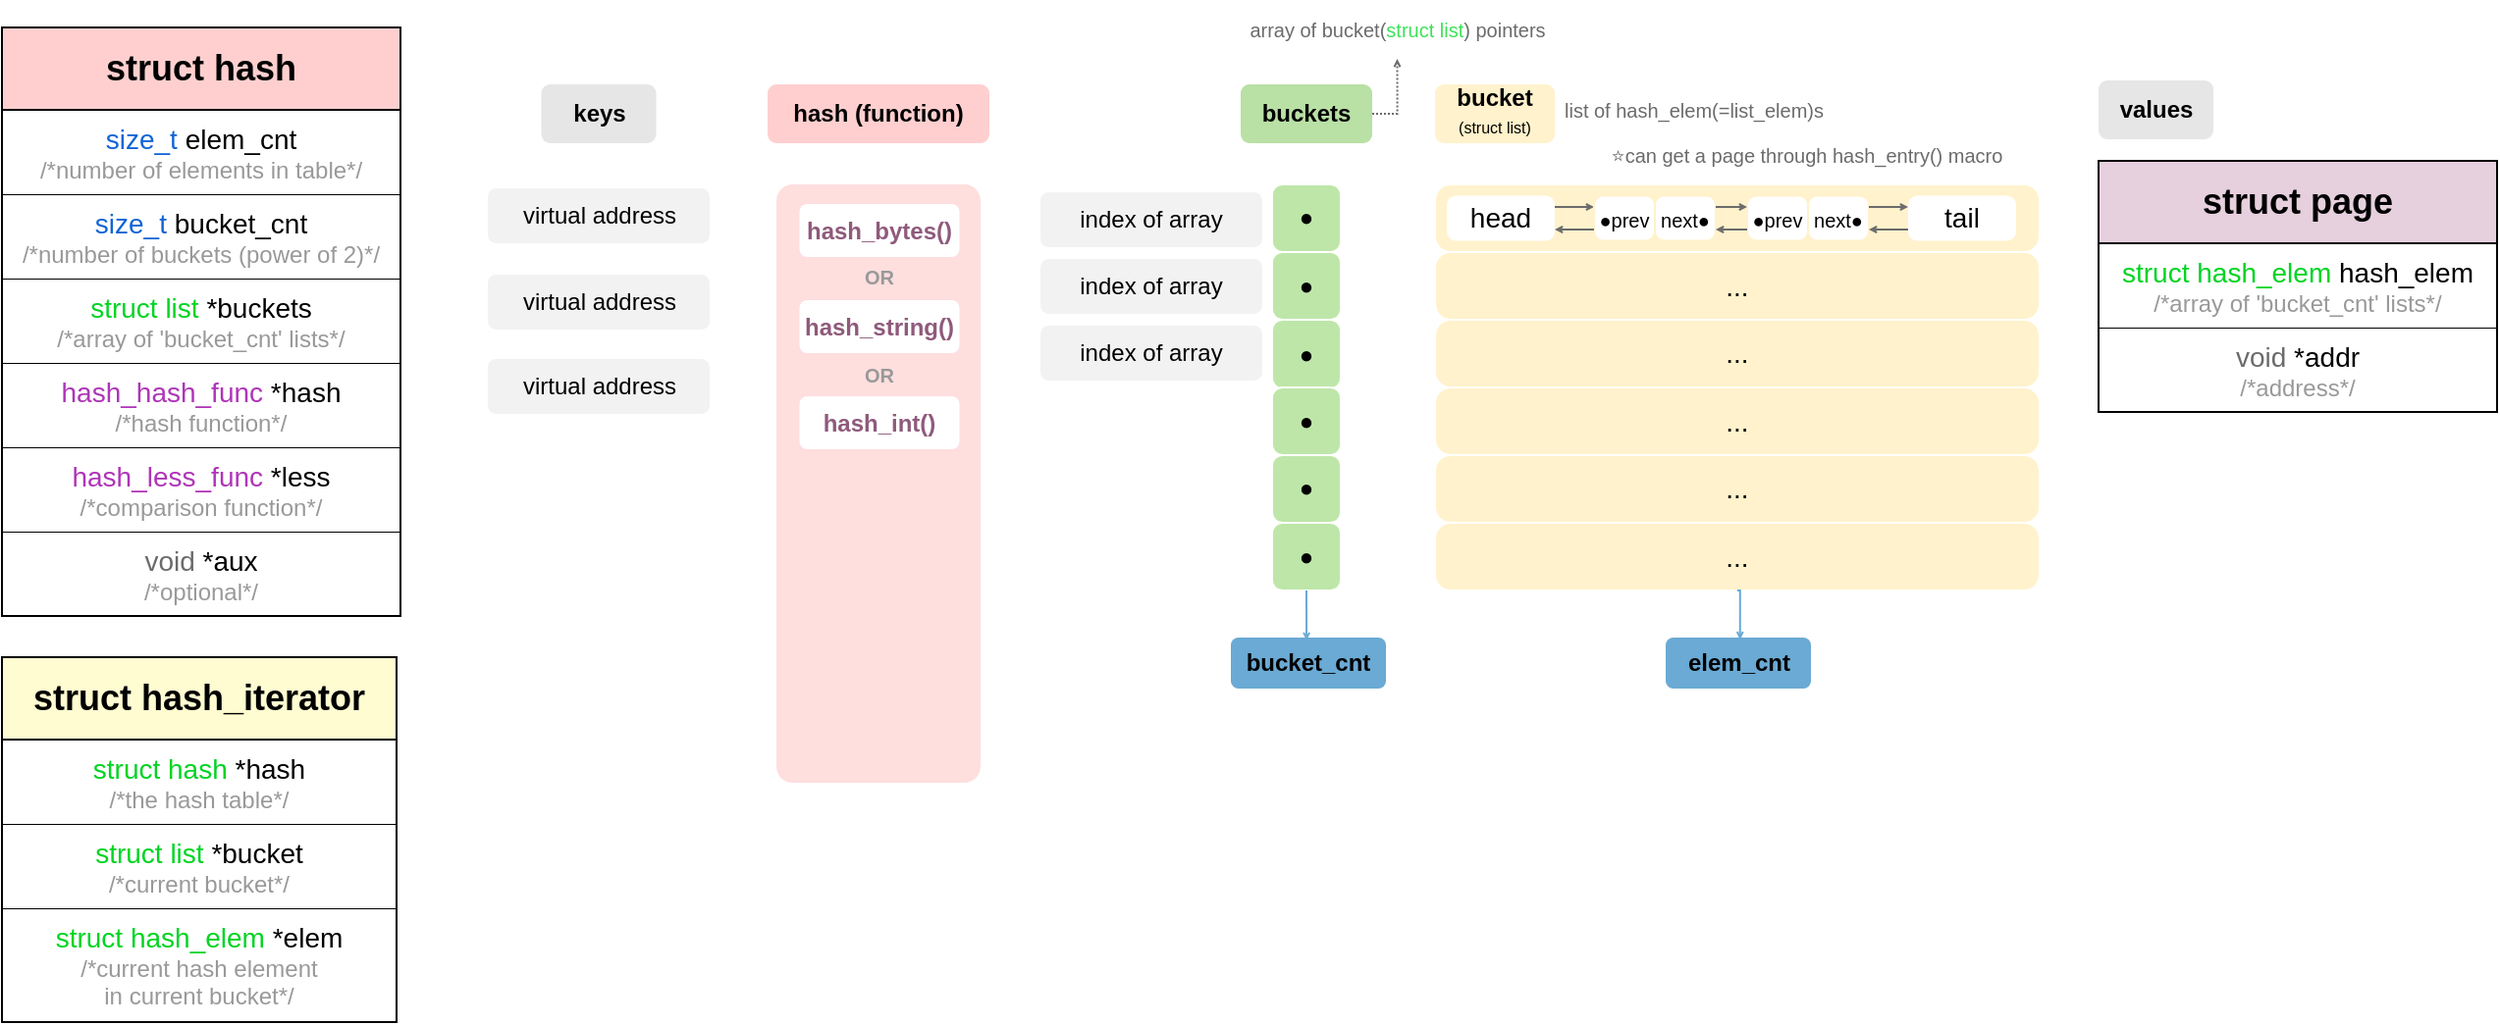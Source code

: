 <mxfile version="20.8.3" type="github">
  <diagram id="esIEkL9ELhrgGPxcgCet" name="페이지-1">
    <mxGraphModel dx="3022" dy="2049" grid="1" gridSize="10" guides="1" tooltips="1" connect="1" arrows="1" fold="1" page="1" pageScale="1" pageWidth="827" pageHeight="1169" math="0" shadow="0">
      <root>
        <mxCell id="0" />
        <mxCell id="1" parent="0" />
        <mxCell id="l3z0vZk599ucMZhZUDQ2-1" value="&lt;b&gt;&lt;font style=&quot;font-size: 18px;&quot;&gt;struct hash&lt;/font&gt;&lt;/b&gt;" style="swimlane;fontStyle=0;childLayout=stackLayout;horizontal=1;startSize=42;horizontalStack=0;resizeParent=1;resizeParentMax=0;resizeLast=0;collapsible=1;marginBottom=0;whiteSpace=wrap;html=1;fontSize=12;swimlaneLine=1;rotation=0;swimlaneHead=1;swimlaneBody=1;arcSize=15;noLabel=0;overflow=width;connectable=1;dropTarget=1;expand=1;autosize=1;resizeHeight=1;enumerate=0;comic=0;treeFolding=0;deletable=1;cloneable=1;container=0;movable=1;resizable=1;rotatable=1;editable=1;fillColor=#FFCFCF;" vertex="1" parent="1">
          <mxGeometry x="-865" y="-262" width="203" height="300" as="geometry" />
        </mxCell>
        <mxCell id="l3z0vZk599ucMZhZUDQ2-2" value="&lt;font style=&quot;font-size: 14px;&quot;&gt;&lt;font color=&quot;#1165d4&quot; style=&quot;font-size: 14px;&quot;&gt;size_t&lt;/font&gt; elem_cnt &lt;/font&gt;&lt;br&gt;&lt;font color=&quot;#999999&quot;&gt;/*number of elements in table*/&lt;/font&gt;" style="text;strokeColor=default;fillColor=none;align=center;verticalAlign=middle;spacingLeft=4;spacingRight=4;overflow=width;points=[[0,0.5],[1,0.5]];portConstraint=eastwest;rotatable=0;whiteSpace=wrap;html=1;fontSize=12;resizeWidth=0;autosize=1;absoluteArcSize=0;part=0;backgroundOutline=0;labelPosition=center;verticalLabelPosition=middle;textDirection=ltr;strokeWidth=0.5;" vertex="1" parent="l3z0vZk599ucMZhZUDQ2-1">
          <mxGeometry y="42" width="203" height="43" as="geometry" />
        </mxCell>
        <mxCell id="l3z0vZk599ucMZhZUDQ2-3" value="&lt;font style=&quot;font-size: 14px;&quot;&gt;&lt;font color=&quot;#1165d4&quot; style=&quot;font-size: 14px;&quot;&gt;size_t&lt;/font&gt; bucket_cnt&lt;/font&gt;&lt;br&gt;&lt;font color=&quot;#999999&quot;&gt;/*number of buckets (power of 2)*/&lt;/font&gt;" style="text;strokeColor=default;fillColor=none;align=center;verticalAlign=middle;spacingLeft=4;spacingRight=4;overflow=width;points=[[0,0.5],[1,0.5]];portConstraint=eastwest;rotatable=0;whiteSpace=wrap;html=1;fontSize=12;autosize=1;strokeWidth=0.5;" vertex="1" parent="l3z0vZk599ucMZhZUDQ2-1">
          <mxGeometry y="85" width="203" height="43" as="geometry" />
        </mxCell>
        <mxCell id="l3z0vZk599ucMZhZUDQ2-4" value="&lt;font style=&quot;font-size: 14px;&quot;&gt;&lt;font style=&quot;font-size: 14px;&quot; color=&quot;#00d423&quot;&gt;struct list&lt;/font&gt; *buckets&lt;/font&gt;&lt;br&gt;&lt;font color=&quot;#999999&quot;&gt;/*array of &#39;bucket_cnt&#39; lists*/&lt;/font&gt;" style="text;strokeColor=default;fillColor=none;align=center;verticalAlign=middle;spacingLeft=4;spacingRight=4;overflow=width;points=[[0,0.5],[1,0.5]];portConstraint=eastwest;rotatable=0;whiteSpace=wrap;html=1;fontSize=12;autosize=1;strokeWidth=0.5;" vertex="1" parent="l3z0vZk599ucMZhZUDQ2-1">
          <mxGeometry y="128" width="203" height="43" as="geometry" />
        </mxCell>
        <mxCell id="l3z0vZk599ucMZhZUDQ2-5" value="&lt;font style=&quot;font-size: 14px;&quot;&gt;&lt;font color=&quot;#af35b8&quot;&gt;hash_hash_func&lt;/font&gt; *hash&lt;/font&gt;&lt;br&gt;&lt;font color=&quot;#999999&quot;&gt;/*hash function*/&lt;/font&gt;" style="text;strokeColor=default;fillColor=none;align=center;verticalAlign=middle;spacingLeft=4;spacingRight=4;overflow=width;points=[[0,0.5],[1,0.5]];portConstraint=eastwest;rotatable=0;whiteSpace=wrap;html=1;fontSize=12;autosize=1;strokeWidth=0.5;" vertex="1" parent="l3z0vZk599ucMZhZUDQ2-1">
          <mxGeometry y="171" width="203" height="43" as="geometry" />
        </mxCell>
        <mxCell id="l3z0vZk599ucMZhZUDQ2-6" value="&lt;font style=&quot;font-size: 14px;&quot;&gt;&lt;font color=&quot;#af35b8&quot;&gt;hash_less_func&lt;/font&gt; *less&lt;/font&gt;&lt;br&gt;&lt;font color=&quot;#999999&quot;&gt;/*comparison function*/&lt;/font&gt;" style="text;strokeColor=default;fillColor=none;align=center;verticalAlign=middle;spacingLeft=4;spacingRight=4;overflow=width;points=[[0,0.5],[1,0.5]];portConstraint=eastwest;rotatable=0;whiteSpace=wrap;html=1;fontSize=12;autosize=1;strokeWidth=0.5;" vertex="1" parent="l3z0vZk599ucMZhZUDQ2-1">
          <mxGeometry y="214" width="203" height="43" as="geometry" />
        </mxCell>
        <mxCell id="l3z0vZk599ucMZhZUDQ2-7" value="&lt;font style=&quot;font-size: 14px;&quot;&gt;&lt;font color=&quot;#6b6b6b&quot;&gt;void&lt;/font&gt; *aux&lt;/font&gt;&lt;br&gt;&lt;font color=&quot;#999999&quot;&gt;/*optional*/&lt;/font&gt;" style="text;strokeColor=default;fillColor=none;align=center;verticalAlign=middle;spacingLeft=4;spacingRight=4;overflow=width;points=[[0,0.5],[1,0.5]];portConstraint=eastwest;rotatable=0;whiteSpace=wrap;html=1;fontSize=12;autosize=1;strokeWidth=0.5;" vertex="1" parent="l3z0vZk599ucMZhZUDQ2-1">
          <mxGeometry y="257" width="203" height="43" as="geometry" />
        </mxCell>
        <mxCell id="l3z0vZk599ucMZhZUDQ2-8" value="&lt;b&gt;&lt;font style=&quot;font-size: 18px;&quot;&gt;struct hash_iterator&lt;/font&gt;&lt;/b&gt;" style="swimlane;fontStyle=0;childLayout=stackLayout;horizontal=1;startSize=42;horizontalStack=0;resizeParent=1;resizeParentMax=0;resizeLast=0;collapsible=1;marginBottom=0;whiteSpace=wrap;html=1;fontSize=12;swimlaneLine=1;rotation=0;swimlaneHead=1;swimlaneBody=1;arcSize=15;noLabel=0;overflow=width;connectable=1;dropTarget=1;expand=1;autosize=1;resizeHeight=1;enumerate=0;comic=0;treeFolding=0;deletable=1;cloneable=1;container=0;movable=1;resizable=1;rotatable=1;editable=1;fillColor=#FFFCD1;" vertex="1" parent="1">
          <mxGeometry x="-865" y="59" width="201" height="186" as="geometry" />
        </mxCell>
        <mxCell id="l3z0vZk599ucMZhZUDQ2-9" value="&lt;font style=&quot;font-size: 14px;&quot;&gt;&lt;font color=&quot;#00d423&quot; style=&quot;font-size: 14px;&quot;&gt;struct hash&lt;/font&gt;&amp;nbsp;*hash&lt;/font&gt;&lt;br&gt;&lt;font color=&quot;#999999&quot;&gt;/*the hash table*/&lt;/font&gt;" style="text;strokeColor=default;fillColor=none;align=center;verticalAlign=middle;spacingLeft=4;spacingRight=4;overflow=width;points=[[0,0.5],[1,0.5]];portConstraint=eastwest;rotatable=0;whiteSpace=wrap;html=1;fontSize=12;resizeWidth=0;autosize=1;absoluteArcSize=0;part=0;backgroundOutline=0;labelPosition=center;verticalLabelPosition=middle;textDirection=ltr;strokeWidth=0.5;" vertex="1" parent="l3z0vZk599ucMZhZUDQ2-8">
          <mxGeometry y="42" width="201" height="43" as="geometry" />
        </mxCell>
        <mxCell id="l3z0vZk599ucMZhZUDQ2-10" value="&lt;font style=&quot;font-size: 14px;&quot;&gt;&lt;font color=&quot;#00d423&quot; style=&quot;font-size: 14px;&quot;&gt;struct list&lt;/font&gt;&amp;nbsp;*bucket&lt;/font&gt;&lt;br&gt;&lt;font color=&quot;#999999&quot;&gt;/*current bucket*/&lt;/font&gt;" style="text;strokeColor=default;fillColor=none;align=center;verticalAlign=middle;spacingLeft=4;spacingRight=4;overflow=width;points=[[0,0.5],[1,0.5]];portConstraint=eastwest;rotatable=0;whiteSpace=wrap;html=1;fontSize=12;autosize=1;strokeWidth=0.5;" vertex="1" parent="l3z0vZk599ucMZhZUDQ2-8">
          <mxGeometry y="85" width="201" height="43" as="geometry" />
        </mxCell>
        <mxCell id="l3z0vZk599ucMZhZUDQ2-11" value="&lt;font style=&quot;font-size: 14px;&quot;&gt;&lt;font style=&quot;font-size: 14px;&quot; color=&quot;#00d423&quot;&gt;struct hash_elem&lt;/font&gt; *elem&lt;/font&gt;&lt;br&gt;&lt;font color=&quot;#999999&quot;&gt;/*current hash element &lt;br&gt;in current bucket*/&lt;/font&gt;" style="text;strokeColor=default;fillColor=none;align=center;verticalAlign=middle;spacingLeft=4;spacingRight=4;overflow=width;points=[[0,0.5],[1,0.5]];portConstraint=eastwest;rotatable=0;whiteSpace=wrap;html=1;fontSize=12;autosize=1;strokeWidth=0.5;" vertex="1" parent="l3z0vZk599ucMZhZUDQ2-8">
          <mxGeometry y="128" width="201" height="58" as="geometry" />
        </mxCell>
        <mxCell id="l3z0vZk599ucMZhZUDQ2-12" value="array of bucket(&lt;font color=&quot;#3ce257&quot;&gt;struct list&lt;/font&gt;) pointers" style="text;html=1;strokeColor=none;fillColor=none;align=center;verticalAlign=middle;whiteSpace=wrap;rounded=0;comic=0;strokeWidth=0.5;fontSize=10;fontColor=#6B6B6B;" vertex="1" parent="1">
          <mxGeometry x="-232" y="-276" width="155.5" height="30" as="geometry" />
        </mxCell>
        <mxCell id="l3z0vZk599ucMZhZUDQ2-13" value="" style="group" vertex="1" connectable="0" parent="1">
          <mxGeometry x="-135" y="-235" width="308" height="310" as="geometry" />
        </mxCell>
        <mxCell id="l3z0vZk599ucMZhZUDQ2-14" value="bucket&lt;br&gt;&lt;font style=&quot;font-size: 8px; font-weight: normal;&quot;&gt;(struct list)&lt;/font&gt;" style="text;align=center;verticalAlign=middle;spacingLeft=4;spacingRight=4;overflow=fill;points=[[0,0.5],[1,0.5]];portConstraint=eastwest;rotatable=0;whiteSpace=wrap;html=1;fontSize=12;autosize=1;fontStyle=1;fillColor=#FFF2CC;rounded=1;" vertex="1" parent="l3z0vZk599ucMZhZUDQ2-13">
          <mxGeometry y="2" width="61" height="30" as="geometry" />
        </mxCell>
        <mxCell id="l3z0vZk599ucMZhZUDQ2-15" value="list of hash_elem(=list_elem)s" style="text;html=1;strokeColor=none;fillColor=none;align=center;verticalAlign=middle;whiteSpace=wrap;rounded=0;comic=0;strokeWidth=0.5;fontSize=10;fontColor=#6B6B6B;" vertex="1" parent="l3z0vZk599ucMZhZUDQ2-13">
          <mxGeometry x="54" width="155.5" height="30" as="geometry" />
        </mxCell>
        <mxCell id="l3z0vZk599ucMZhZUDQ2-16" value="elem_cnt" style="text;align=center;verticalAlign=middle;spacingLeft=4;spacingRight=4;overflow=width;points=[[0,0.5],[1,0.5]];portConstraint=eastwest;rotatable=0;whiteSpace=wrap;html=1;fontSize=12;autosize=1;fontStyle=1;fillColor=#6AAAD4;rounded=1;" vertex="1" parent="l3z0vZk599ucMZhZUDQ2-13">
          <mxGeometry x="117.5" y="284" width="74" height="26" as="geometry" />
        </mxCell>
        <mxCell id="l3z0vZk599ucMZhZUDQ2-17" value="" style="group" vertex="1" connectable="0" parent="l3z0vZk599ucMZhZUDQ2-13">
          <mxGeometry y="53" width="308" height="207" as="geometry" />
        </mxCell>
        <mxCell id="l3z0vZk599ucMZhZUDQ2-18" value="" style="rounded=1;whiteSpace=wrap;html=1;fontSize=14;fillColor=#FFF2CC;strokeColor=#FFFFFF;arcSize=23;" vertex="1" parent="l3z0vZk599ucMZhZUDQ2-17">
          <mxGeometry width="308" height="34.5" as="geometry" />
        </mxCell>
        <mxCell id="l3z0vZk599ucMZhZUDQ2-19" value="..." style="rounded=1;whiteSpace=wrap;html=1;fontSize=14;fillColor=#FFF2CC;strokeColor=#FFFFFF;arcSize=23;" vertex="1" parent="l3z0vZk599ucMZhZUDQ2-17">
          <mxGeometry y="34.5" width="308" height="34.5" as="geometry" />
        </mxCell>
        <mxCell id="l3z0vZk599ucMZhZUDQ2-20" value="..." style="rounded=1;whiteSpace=wrap;html=1;fontSize=14;fillColor=#FFF2CC;strokeColor=#FFFFFF;arcSize=23;" vertex="1" parent="l3z0vZk599ucMZhZUDQ2-17">
          <mxGeometry y="103.5" width="308" height="34.5" as="geometry" />
        </mxCell>
        <mxCell id="l3z0vZk599ucMZhZUDQ2-21" value="..." style="rounded=1;whiteSpace=wrap;html=1;fontSize=14;fillColor=#FFF2CC;strokeColor=#FFFFFF;arcSize=23;" vertex="1" parent="l3z0vZk599ucMZhZUDQ2-17">
          <mxGeometry y="69" width="308" height="34.5" as="geometry" />
        </mxCell>
        <mxCell id="l3z0vZk599ucMZhZUDQ2-22" value="..." style="rounded=1;whiteSpace=wrap;html=1;fontSize=14;fillColor=#FFF2CC;strokeColor=#FFFFFF;arcSize=23;" vertex="1" parent="l3z0vZk599ucMZhZUDQ2-17">
          <mxGeometry y="172.5" width="308" height="34.5" as="geometry" />
        </mxCell>
        <mxCell id="l3z0vZk599ucMZhZUDQ2-23" value="..." style="rounded=1;whiteSpace=wrap;html=1;fontSize=14;fillColor=#FFF2CC;strokeColor=#FFFFFF;arcSize=23;" vertex="1" parent="l3z0vZk599ucMZhZUDQ2-17">
          <mxGeometry y="138" width="308" height="34.5" as="geometry" />
        </mxCell>
        <mxCell id="l3z0vZk599ucMZhZUDQ2-24" style="edgeStyle=orthogonalEdgeStyle;rounded=0;orthogonalLoop=1;jettySize=auto;html=1;exitX=1;exitY=0.25;exitDx=0;exitDy=0;entryX=0;entryY=0.25;entryDx=0;entryDy=0;strokeColor=#6B6B6B;strokeWidth=1;fontSize=10;fontColor=#6B6B6B;endArrow=open;endFill=0;startSize=4;endSize=2;targetPerimeterSpacing=0;" edge="1" parent="l3z0vZk599ucMZhZUDQ2-17" source="l3z0vZk599ucMZhZUDQ2-25" target="l3z0vZk599ucMZhZUDQ2-27">
          <mxGeometry relative="1" as="geometry" />
        </mxCell>
        <mxCell id="l3z0vZk599ucMZhZUDQ2-25" value="head" style="rounded=1;whiteSpace=wrap;html=1;fontSize=14;fillColor=#FFFFFF;strokeColor=none;arcSize=20;" vertex="1" parent="l3z0vZk599ucMZhZUDQ2-17">
          <mxGeometry x="6" y="5.75" width="55" height="23" as="geometry" />
        </mxCell>
        <mxCell id="l3z0vZk599ucMZhZUDQ2-26" value="" style="group" vertex="1" connectable="0" parent="l3z0vZk599ucMZhZUDQ2-17">
          <mxGeometry x="81" y="5.75" width="62" height="23" as="geometry" />
        </mxCell>
        <mxCell id="l3z0vZk599ucMZhZUDQ2-27" value="&lt;font style=&quot;font-size: 10px;&quot;&gt;●prev&lt;/font&gt;" style="rounded=1;whiteSpace=wrap;html=1;fontSize=14;fillColor=#FFFFFF;strokeColor=#FFF2CC;arcSize=20;" vertex="1" parent="l3z0vZk599ucMZhZUDQ2-26">
          <mxGeometry width="31" height="23" as="geometry" />
        </mxCell>
        <mxCell id="l3z0vZk599ucMZhZUDQ2-28" value="&lt;font style=&quot;font-size: 10px;&quot;&gt;next●&lt;/font&gt;" style="rounded=1;whiteSpace=wrap;html=1;fontSize=14;fillColor=#FFFFFF;strokeColor=#FFF2CC;arcSize=20;" vertex="1" parent="l3z0vZk599ucMZhZUDQ2-26">
          <mxGeometry x="31" width="31" height="23" as="geometry" />
        </mxCell>
        <mxCell id="l3z0vZk599ucMZhZUDQ2-29" value="" style="group" vertex="1" connectable="0" parent="l3z0vZk599ucMZhZUDQ2-17">
          <mxGeometry x="159" y="5.75" width="62" height="23" as="geometry" />
        </mxCell>
        <mxCell id="l3z0vZk599ucMZhZUDQ2-30" value="&lt;font style=&quot;font-size: 10px;&quot;&gt;●prev&lt;/font&gt;" style="rounded=1;whiteSpace=wrap;html=1;fontSize=14;fillColor=#FFFFFF;strokeColor=#FFF2CC;arcSize=20;" vertex="1" parent="l3z0vZk599ucMZhZUDQ2-29">
          <mxGeometry width="31" height="23" as="geometry" />
        </mxCell>
        <mxCell id="l3z0vZk599ucMZhZUDQ2-31" value="&lt;font style=&quot;font-size: 10px;&quot;&gt;next●&lt;/font&gt;" style="rounded=1;whiteSpace=wrap;html=1;fontSize=14;fillColor=#FFFFFF;strokeColor=#FFF2CC;arcSize=20;" vertex="1" parent="l3z0vZk599ucMZhZUDQ2-29">
          <mxGeometry x="31" width="31" height="23" as="geometry" />
        </mxCell>
        <mxCell id="l3z0vZk599ucMZhZUDQ2-32" value="tail" style="rounded=1;whiteSpace=wrap;html=1;fontSize=14;fillColor=#FFFFFF;strokeColor=none;arcSize=20;" vertex="1" parent="l3z0vZk599ucMZhZUDQ2-17">
          <mxGeometry x="241" y="5.75" width="55" height="23" as="geometry" />
        </mxCell>
        <mxCell id="l3z0vZk599ucMZhZUDQ2-33" style="edgeStyle=orthogonalEdgeStyle;rounded=0;orthogonalLoop=1;jettySize=auto;html=1;exitX=0;exitY=0.75;exitDx=0;exitDy=0;entryX=1;entryY=0.75;entryDx=0;entryDy=0;strokeColor=#6B6B6B;strokeWidth=1;fontSize=10;fontColor=#6B6B6B;endArrow=open;endFill=0;startSize=4;endSize=2;targetPerimeterSpacing=0;" edge="1" parent="l3z0vZk599ucMZhZUDQ2-17" source="l3z0vZk599ucMZhZUDQ2-27" target="l3z0vZk599ucMZhZUDQ2-25">
          <mxGeometry relative="1" as="geometry" />
        </mxCell>
        <mxCell id="l3z0vZk599ucMZhZUDQ2-34" style="edgeStyle=orthogonalEdgeStyle;rounded=0;orthogonalLoop=1;jettySize=auto;html=1;exitX=1;exitY=0.25;exitDx=0;exitDy=0;entryX=0;entryY=0.25;entryDx=0;entryDy=0;strokeColor=#6B6B6B;strokeWidth=1;fontSize=10;fontColor=#6B6B6B;endArrow=open;endFill=0;startSize=4;endSize=2;targetPerimeterSpacing=0;" edge="1" parent="l3z0vZk599ucMZhZUDQ2-17" source="l3z0vZk599ucMZhZUDQ2-28" target="l3z0vZk599ucMZhZUDQ2-30">
          <mxGeometry relative="1" as="geometry" />
        </mxCell>
        <mxCell id="l3z0vZk599ucMZhZUDQ2-35" style="edgeStyle=orthogonalEdgeStyle;rounded=0;orthogonalLoop=1;jettySize=auto;html=1;exitX=0;exitY=0.75;exitDx=0;exitDy=0;entryX=1;entryY=0.75;entryDx=0;entryDy=0;strokeColor=#6B6B6B;strokeWidth=1;fontSize=10;fontColor=#6B6B6B;endArrow=open;endFill=0;startSize=4;endSize=2;targetPerimeterSpacing=0;" edge="1" parent="l3z0vZk599ucMZhZUDQ2-17" source="l3z0vZk599ucMZhZUDQ2-30" target="l3z0vZk599ucMZhZUDQ2-28">
          <mxGeometry relative="1" as="geometry" />
        </mxCell>
        <mxCell id="l3z0vZk599ucMZhZUDQ2-36" style="edgeStyle=orthogonalEdgeStyle;rounded=0;orthogonalLoop=1;jettySize=auto;html=1;exitX=1;exitY=0.25;exitDx=0;exitDy=0;entryX=0;entryY=0.25;entryDx=0;entryDy=0;strokeColor=#6B6B6B;strokeWidth=1;fontSize=10;fontColor=#6B6B6B;endArrow=open;endFill=0;startSize=4;endSize=2;targetPerimeterSpacing=0;" edge="1" parent="l3z0vZk599ucMZhZUDQ2-17" source="l3z0vZk599ucMZhZUDQ2-31" target="l3z0vZk599ucMZhZUDQ2-32">
          <mxGeometry relative="1" as="geometry" />
        </mxCell>
        <mxCell id="l3z0vZk599ucMZhZUDQ2-37" style="edgeStyle=orthogonalEdgeStyle;rounded=0;orthogonalLoop=1;jettySize=auto;html=1;exitX=0;exitY=0.75;exitDx=0;exitDy=0;entryX=1;entryY=0.75;entryDx=0;entryDy=0;strokeColor=#6B6B6B;strokeWidth=1;fontSize=10;fontColor=#6B6B6B;endArrow=open;endFill=0;startSize=4;endSize=2;targetPerimeterSpacing=0;" edge="1" parent="l3z0vZk599ucMZhZUDQ2-17" source="l3z0vZk599ucMZhZUDQ2-32" target="l3z0vZk599ucMZhZUDQ2-31">
          <mxGeometry relative="1" as="geometry" />
        </mxCell>
        <mxCell id="l3z0vZk599ucMZhZUDQ2-38" style="edgeStyle=orthogonalEdgeStyle;rounded=0;orthogonalLoop=1;jettySize=auto;html=1;exitX=0.5;exitY=1;exitDx=0;exitDy=0;entryX=0.512;entryY=0.043;entryDx=0;entryDy=0;entryPerimeter=0;strokeColor=#6AAAD4;strokeWidth=1;fontSize=10;fontColor=#6B6B6B;endArrow=open;endFill=0;startSize=4;endSize=2;targetPerimeterSpacing=0;" edge="1" parent="l3z0vZk599ucMZhZUDQ2-13" source="l3z0vZk599ucMZhZUDQ2-22" target="l3z0vZk599ucMZhZUDQ2-16">
          <mxGeometry relative="1" as="geometry" />
        </mxCell>
        <mxCell id="l3z0vZk599ucMZhZUDQ2-39" value="" style="group" vertex="1" connectable="0" parent="1">
          <mxGeometry x="-239" y="-233" width="79" height="308" as="geometry" />
        </mxCell>
        <mxCell id="l3z0vZk599ucMZhZUDQ2-40" value="buckets" style="text;align=center;verticalAlign=middle;spacingLeft=4;spacingRight=4;overflow=width;points=[[0,0.5],[1,0.5]];portConstraint=eastwest;rotatable=0;whiteSpace=wrap;html=1;fontSize=12;autosize=1;fontStyle=1;fillColor=#B9E0A5;rounded=1;" vertex="1" parent="l3z0vZk599ucMZhZUDQ2-39">
          <mxGeometry x="5" width="67" height="30" as="geometry" />
        </mxCell>
        <mxCell id="l3z0vZk599ucMZhZUDQ2-41" value="bucket_cnt" style="text;align=center;verticalAlign=middle;spacingLeft=4;spacingRight=4;overflow=width;points=[[0,0.5],[1,0.5]];portConstraint=eastwest;rotatable=0;whiteSpace=wrap;html=1;fontSize=12;autosize=1;fontStyle=1;fillColor=#6AAAD4;rounded=1;" vertex="1" parent="l3z0vZk599ucMZhZUDQ2-39">
          <mxGeometry y="282" width="79" height="26" as="geometry" />
        </mxCell>
        <mxCell id="l3z0vZk599ucMZhZUDQ2-42" value="" style="group;strokeColor=none;fillColor=none;" vertex="1" connectable="0" parent="l3z0vZk599ucMZhZUDQ2-39">
          <mxGeometry x="21" y="51" width="35" height="207" as="geometry" />
        </mxCell>
        <mxCell id="l3z0vZk599ucMZhZUDQ2-43" value="●" style="rounded=1;whiteSpace=wrap;html=1;fillColor=#BEE6A9;strokeColor=#FFFFFF;" vertex="1" parent="l3z0vZk599ucMZhZUDQ2-42">
          <mxGeometry width="35" height="34.5" as="geometry" />
        </mxCell>
        <mxCell id="l3z0vZk599ucMZhZUDQ2-44" value="●" style="rounded=1;whiteSpace=wrap;html=1;fillColor=#BEE6A9;strokeColor=#FFFFFF;" vertex="1" parent="l3z0vZk599ucMZhZUDQ2-42">
          <mxGeometry y="34.5" width="35" height="34.5" as="geometry" />
        </mxCell>
        <mxCell id="l3z0vZk599ucMZhZUDQ2-45" value="●" style="rounded=1;whiteSpace=wrap;html=1;fillColor=#BEE6A9;strokeColor=#FFFFFF;" vertex="1" parent="l3z0vZk599ucMZhZUDQ2-42">
          <mxGeometry y="69.0" width="35" height="35.105" as="geometry" />
        </mxCell>
        <mxCell id="l3z0vZk599ucMZhZUDQ2-46" value="●" style="rounded=1;whiteSpace=wrap;html=1;fillColor=#BEE6A9;strokeColor=#FFFFFF;" vertex="1" parent="l3z0vZk599ucMZhZUDQ2-42">
          <mxGeometry y="103.5" width="35" height="34.5" as="geometry" />
        </mxCell>
        <mxCell id="l3z0vZk599ucMZhZUDQ2-47" value="●" style="rounded=1;whiteSpace=wrap;html=1;fillColor=#BEE6A9;strokeColor=#FFFFFF;" vertex="1" parent="l3z0vZk599ucMZhZUDQ2-42">
          <mxGeometry y="138.0" width="35" height="34.5" as="geometry" />
        </mxCell>
        <mxCell id="l3z0vZk599ucMZhZUDQ2-48" value="●" style="rounded=1;whiteSpace=wrap;html=1;fillColor=#BEE6A9;strokeColor=#FFFFFF;" vertex="1" parent="l3z0vZk599ucMZhZUDQ2-42">
          <mxGeometry y="172.5" width="35" height="34.5" as="geometry" />
        </mxCell>
        <mxCell id="l3z0vZk599ucMZhZUDQ2-49" style="edgeStyle=orthogonalEdgeStyle;rounded=0;orthogonalLoop=1;jettySize=auto;html=1;exitX=0.5;exitY=1;exitDx=0;exitDy=0;entryX=0.488;entryY=0.06;entryDx=0;entryDy=0;entryPerimeter=0;strokeColor=#6AAAD4;strokeWidth=1;fontSize=10;fontColor=#6B6B6B;endArrow=open;endFill=0;startSize=4;endSize=2;targetPerimeterSpacing=0;" edge="1" parent="l3z0vZk599ucMZhZUDQ2-39" source="l3z0vZk599ucMZhZUDQ2-48" target="l3z0vZk599ucMZhZUDQ2-41">
          <mxGeometry relative="1" as="geometry" />
        </mxCell>
        <mxCell id="l3z0vZk599ucMZhZUDQ2-50" value="" style="group" vertex="1" connectable="0" parent="1">
          <mxGeometry x="-475" y="-233" width="113" height="356" as="geometry" />
        </mxCell>
        <mxCell id="l3z0vZk599ucMZhZUDQ2-51" value="hash (function)" style="text;strokeColor=none;fillColor=#FFCFCF;align=center;verticalAlign=middle;spacingLeft=4;spacingRight=4;overflow=width;points=[[0,0.5],[1,0.5]];portConstraint=eastwest;rotatable=0;whiteSpace=wrap;html=1;fontSize=12;rounded=1;fontStyle=1" vertex="1" parent="l3z0vZk599ucMZhZUDQ2-50">
          <mxGeometry width="113" height="30" as="geometry" />
        </mxCell>
        <mxCell id="l3z0vZk599ucMZhZUDQ2-52" value="" style="group" vertex="1" connectable="0" parent="l3z0vZk599ucMZhZUDQ2-50">
          <mxGeometry x="4.5" y="51" width="104" height="305" as="geometry" />
        </mxCell>
        <mxCell id="l3z0vZk599ucMZhZUDQ2-53" value="" style="rounded=1;whiteSpace=wrap;html=1;fontSize=14;fillColor=#FFDEDE;strokeColor=none;arcSize=8;" vertex="1" parent="l3z0vZk599ucMZhZUDQ2-52">
          <mxGeometry width="104" height="305" as="geometry" />
        </mxCell>
        <mxCell id="l3z0vZk599ucMZhZUDQ2-54" value="" style="group" vertex="1" connectable="0" parent="l3z0vZk599ucMZhZUDQ2-52">
          <mxGeometry x="11.75" y="10" width="81.5" height="125" as="geometry" />
        </mxCell>
        <mxCell id="l3z0vZk599ucMZhZUDQ2-55" value="hash_bytes()" style="text;strokeColor=none;fillColor=#FFFFFF;align=center;verticalAlign=middle;spacingLeft=4;spacingRight=4;overflow=width;points=[[0,0.5],[1,0.5]];portConstraint=eastwest;rotatable=0;whiteSpace=wrap;html=1;fontSize=12;rounded=1;fontStyle=1;fontColor=#8F5A7B;" vertex="1" parent="l3z0vZk599ucMZhZUDQ2-54">
          <mxGeometry width="81.5" height="27" as="geometry" />
        </mxCell>
        <mxCell id="l3z0vZk599ucMZhZUDQ2-56" value="hash_string()" style="text;strokeColor=none;fillColor=#FFFFFF;align=center;verticalAlign=middle;spacingLeft=4;spacingRight=4;overflow=width;points=[[0,0.5],[1,0.5]];portConstraint=eastwest;rotatable=0;whiteSpace=wrap;html=1;fontSize=12;rounded=1;fontStyle=1;fontColor=#8F5A7B;" vertex="1" parent="l3z0vZk599ucMZhZUDQ2-54">
          <mxGeometry y="49" width="81.5" height="27" as="geometry" />
        </mxCell>
        <mxCell id="l3z0vZk599ucMZhZUDQ2-57" value="hash_int()" style="text;strokeColor=none;fillColor=#FFFFFF;align=center;verticalAlign=middle;spacingLeft=4;spacingRight=4;overflow=width;points=[[0,0.5],[1,0.5]];portConstraint=eastwest;rotatable=0;whiteSpace=wrap;html=1;fontSize=12;rounded=1;fontStyle=1;fontColor=#8F5A7B;" vertex="1" parent="l3z0vZk599ucMZhZUDQ2-54">
          <mxGeometry y="98" width="81.5" height="27" as="geometry" />
        </mxCell>
        <mxCell id="l3z0vZk599ucMZhZUDQ2-58" value="OR" style="text;html=1;strokeColor=none;fillColor=none;align=center;verticalAlign=middle;whiteSpace=wrap;rounded=0;comic=0;strokeWidth=0.5;fontSize=10;fontColor=#999999;fontStyle=1" vertex="1" parent="l3z0vZk599ucMZhZUDQ2-54">
          <mxGeometry x="10.75" y="22" width="60" height="30" as="geometry" />
        </mxCell>
        <mxCell id="l3z0vZk599ucMZhZUDQ2-59" value="OR" style="text;html=1;strokeColor=none;fillColor=none;align=center;verticalAlign=middle;whiteSpace=wrap;rounded=0;comic=0;strokeWidth=0.5;fontSize=10;fontColor=#999999;fontStyle=1" vertex="1" parent="l3z0vZk599ucMZhZUDQ2-54">
          <mxGeometry x="10.75" y="72" width="60" height="30" as="geometry" />
        </mxCell>
        <mxCell id="l3z0vZk599ucMZhZUDQ2-60" value="" style="group" vertex="1" connectable="0" parent="1">
          <mxGeometry x="-617.5" y="-233" width="113" height="168" as="geometry" />
        </mxCell>
        <mxCell id="l3z0vZk599ucMZhZUDQ2-61" value="" style="group" vertex="1" connectable="0" parent="l3z0vZk599ucMZhZUDQ2-60">
          <mxGeometry y="53" width="113" height="115" as="geometry" />
        </mxCell>
        <mxCell id="l3z0vZk599ucMZhZUDQ2-62" value="virtual address" style="rounded=1;whiteSpace=wrap;html=1;strokeColor=none;fillColor=#F2F2F2;" vertex="1" parent="l3z0vZk599ucMZhZUDQ2-61">
          <mxGeometry width="113" height="28" as="geometry" />
        </mxCell>
        <mxCell id="l3z0vZk599ucMZhZUDQ2-63" value="virtual address" style="rounded=1;whiteSpace=wrap;html=1;strokeColor=none;fillColor=#F2F2F2;" vertex="1" parent="l3z0vZk599ucMZhZUDQ2-61">
          <mxGeometry y="44" width="113" height="28" as="geometry" />
        </mxCell>
        <mxCell id="l3z0vZk599ucMZhZUDQ2-64" value="virtual address" style="rounded=1;whiteSpace=wrap;html=1;strokeColor=none;fillColor=#F2F2F2;" vertex="1" parent="l3z0vZk599ucMZhZUDQ2-61">
          <mxGeometry y="87" width="113" height="28" as="geometry" />
        </mxCell>
        <mxCell id="l3z0vZk599ucMZhZUDQ2-65" value="keys" style="text;strokeColor=none;fillColor=#E6E6E6;align=center;verticalAlign=middle;spacingLeft=4;spacingRight=4;overflow=width;points=[[0,0.5],[1,0.5]];portConstraint=eastwest;rotatable=0;whiteSpace=wrap;html=1;fontSize=12;rounded=1;fontStyle=1" vertex="1" parent="l3z0vZk599ucMZhZUDQ2-60">
          <mxGeometry x="27.25" width="58.5" height="30" as="geometry" />
        </mxCell>
        <mxCell id="l3z0vZk599ucMZhZUDQ2-66" style="edgeStyle=orthogonalEdgeStyle;rounded=0;orthogonalLoop=1;jettySize=auto;html=1;exitX=1;exitY=0.5;exitDx=0;exitDy=0;entryX=0.5;entryY=1;entryDx=0;entryDy=0;dashed=1;dashPattern=1 1;strokeColor=#6B6B6B;strokeWidth=1;fontSize=10;fontColor=#6B6B6B;endArrow=open;endFill=0;startSize=4;endSize=2;targetPerimeterSpacing=0;" edge="1" parent="1" source="l3z0vZk599ucMZhZUDQ2-40" target="l3z0vZk599ucMZhZUDQ2-12">
          <mxGeometry relative="1" as="geometry" />
        </mxCell>
        <mxCell id="l3z0vZk599ucMZhZUDQ2-67" value="⭐️can get a page through hash_entry() macro" style="text;html=1;strokeColor=none;fillColor=none;align=center;verticalAlign=middle;whiteSpace=wrap;rounded=0;comic=0;strokeWidth=0.5;fontSize=10;fontColor=#6B6B6B;" vertex="1" parent="1">
          <mxGeometry x="-55" y="-212" width="219" height="30" as="geometry" />
        </mxCell>
        <mxCell id="l3z0vZk599ucMZhZUDQ2-68" value="&lt;b&gt;&lt;font style=&quot;font-size: 18px;&quot;&gt;struct page&lt;/font&gt;&lt;/b&gt;" style="swimlane;fontStyle=0;childLayout=stackLayout;horizontal=1;startSize=42;horizontalStack=0;resizeParent=1;resizeParentMax=0;resizeLast=0;collapsible=1;marginBottom=0;whiteSpace=wrap;html=1;fontSize=12;swimlaneLine=1;rotation=0;swimlaneHead=1;swimlaneBody=1;arcSize=15;noLabel=0;overflow=width;connectable=1;dropTarget=1;expand=1;autosize=1;resizeHeight=1;enumerate=0;comic=0;treeFolding=0;deletable=1;cloneable=1;container=0;movable=1;resizable=1;rotatable=1;editable=1;fillColor=#E6D0DE;" vertex="1" parent="1">
          <mxGeometry x="203" y="-194" width="203" height="128" as="geometry" />
        </mxCell>
        <mxCell id="l3z0vZk599ucMZhZUDQ2-69" value="&lt;font style=&quot;font-size: 14px;&quot;&gt;&lt;font style=&quot;font-size: 14px;&quot; color=&quot;#00d423&quot;&gt;struct hash_elem&lt;/font&gt;&amp;nbsp;hash_elem&lt;/font&gt;&lt;br&gt;&lt;font color=&quot;#999999&quot;&gt;/*array of &#39;bucket_cnt&#39; lists*/&lt;/font&gt;" style="text;strokeColor=default;fillColor=none;align=center;verticalAlign=middle;spacingLeft=4;spacingRight=4;overflow=width;points=[[0,0.5],[1,0.5]];portConstraint=eastwest;rotatable=0;whiteSpace=wrap;html=1;fontSize=12;autosize=1;strokeWidth=0.5;" vertex="1" parent="l3z0vZk599ucMZhZUDQ2-68">
          <mxGeometry y="42" width="203" height="43" as="geometry" />
        </mxCell>
        <mxCell id="l3z0vZk599ucMZhZUDQ2-70" value="&lt;font style=&quot;border-color: var(--border-color); font-size: 14px;&quot;&gt;&lt;font style=&quot;border-color: var(--border-color);&quot; color=&quot;#6b6b6b&quot;&gt;void&lt;/font&gt;&amp;nbsp;*addr&lt;/font&gt;&lt;br style=&quot;border-color: var(--border-color);&quot;&gt;&lt;font style=&quot;border-color: var(--border-color);&quot; color=&quot;#999999&quot;&gt;/*address*/&lt;/font&gt;" style="text;strokeColor=default;fillColor=none;align=center;verticalAlign=middle;spacingLeft=4;spacingRight=4;overflow=width;points=[[0,0.5],[1,0.5]];portConstraint=eastwest;rotatable=0;whiteSpace=wrap;html=1;fontSize=12;autosize=1;strokeWidth=0.5;" vertex="1" parent="l3z0vZk599ucMZhZUDQ2-68">
          <mxGeometry y="85" width="203" height="43" as="geometry" />
        </mxCell>
        <mxCell id="l3z0vZk599ucMZhZUDQ2-71" value="values" style="text;strokeColor=none;fillColor=#E6E6E6;align=center;verticalAlign=middle;spacingLeft=4;spacingRight=4;overflow=width;points=[[0,0.5],[1,0.5]];portConstraint=eastwest;rotatable=0;whiteSpace=wrap;html=1;fontSize=12;rounded=1;fontStyle=1" vertex="1" parent="1">
          <mxGeometry x="203" y="-235" width="58.5" height="30" as="geometry" />
        </mxCell>
        <mxCell id="l3z0vZk599ucMZhZUDQ2-72" value="index of array" style="rounded=1;whiteSpace=wrap;html=1;strokeColor=none;fillColor=#F2F2F2;" vertex="1" parent="1">
          <mxGeometry x="-336" y="-178" width="113" height="28" as="geometry" />
        </mxCell>
        <mxCell id="l3z0vZk599ucMZhZUDQ2-73" value="index of array" style="rounded=1;whiteSpace=wrap;html=1;strokeColor=none;fillColor=#F2F2F2;" vertex="1" parent="1">
          <mxGeometry x="-336" y="-144" width="113" height="28" as="geometry" />
        </mxCell>
        <mxCell id="l3z0vZk599ucMZhZUDQ2-74" value="index of array" style="rounded=1;whiteSpace=wrap;html=1;strokeColor=none;fillColor=#F2F2F2;" vertex="1" parent="1">
          <mxGeometry x="-336" y="-110" width="113" height="28" as="geometry" />
        </mxCell>
      </root>
    </mxGraphModel>
  </diagram>
</mxfile>

